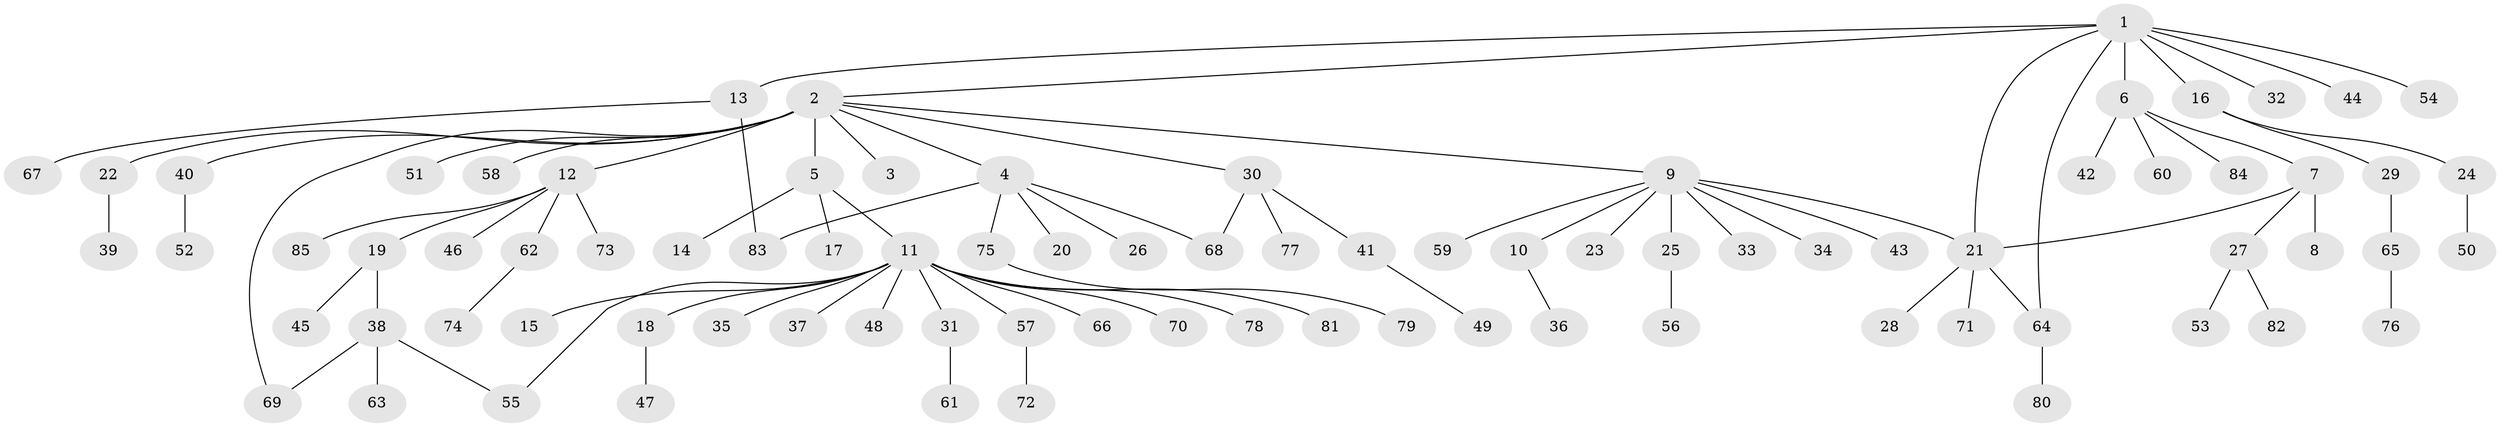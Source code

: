 // Generated by graph-tools (version 1.1) at 2025/49/03/09/25 03:49:52]
// undirected, 85 vertices, 91 edges
graph export_dot {
graph [start="1"]
  node [color=gray90,style=filled];
  1;
  2;
  3;
  4;
  5;
  6;
  7;
  8;
  9;
  10;
  11;
  12;
  13;
  14;
  15;
  16;
  17;
  18;
  19;
  20;
  21;
  22;
  23;
  24;
  25;
  26;
  27;
  28;
  29;
  30;
  31;
  32;
  33;
  34;
  35;
  36;
  37;
  38;
  39;
  40;
  41;
  42;
  43;
  44;
  45;
  46;
  47;
  48;
  49;
  50;
  51;
  52;
  53;
  54;
  55;
  56;
  57;
  58;
  59;
  60;
  61;
  62;
  63;
  64;
  65;
  66;
  67;
  68;
  69;
  70;
  71;
  72;
  73;
  74;
  75;
  76;
  77;
  78;
  79;
  80;
  81;
  82;
  83;
  84;
  85;
  1 -- 2;
  1 -- 6;
  1 -- 13;
  1 -- 16;
  1 -- 21;
  1 -- 32;
  1 -- 44;
  1 -- 54;
  1 -- 64;
  2 -- 3;
  2 -- 4;
  2 -- 5;
  2 -- 9;
  2 -- 12;
  2 -- 22;
  2 -- 30;
  2 -- 40;
  2 -- 51;
  2 -- 58;
  2 -- 69;
  4 -- 20;
  4 -- 26;
  4 -- 68;
  4 -- 75;
  4 -- 83;
  5 -- 11;
  5 -- 14;
  5 -- 17;
  6 -- 7;
  6 -- 42;
  6 -- 60;
  6 -- 84;
  7 -- 8;
  7 -- 21;
  7 -- 27;
  9 -- 10;
  9 -- 21;
  9 -- 23;
  9 -- 25;
  9 -- 33;
  9 -- 34;
  9 -- 43;
  9 -- 59;
  10 -- 36;
  11 -- 15;
  11 -- 18;
  11 -- 31;
  11 -- 35;
  11 -- 37;
  11 -- 48;
  11 -- 55;
  11 -- 57;
  11 -- 66;
  11 -- 70;
  11 -- 78;
  11 -- 81;
  12 -- 19;
  12 -- 46;
  12 -- 62;
  12 -- 73;
  12 -- 85;
  13 -- 67;
  13 -- 83;
  16 -- 24;
  16 -- 29;
  18 -- 47;
  19 -- 38;
  19 -- 45;
  21 -- 28;
  21 -- 64;
  21 -- 71;
  22 -- 39;
  24 -- 50;
  25 -- 56;
  27 -- 53;
  27 -- 82;
  29 -- 65;
  30 -- 41;
  30 -- 68;
  30 -- 77;
  31 -- 61;
  38 -- 55;
  38 -- 63;
  38 -- 69;
  40 -- 52;
  41 -- 49;
  57 -- 72;
  62 -- 74;
  64 -- 80;
  65 -- 76;
  75 -- 79;
}
